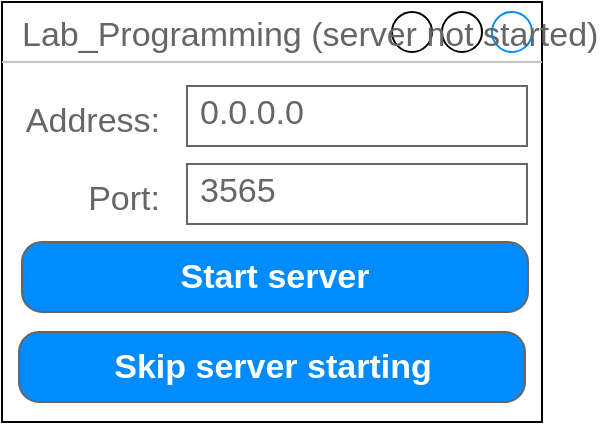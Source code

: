 <mxfile version="10.7.5" type="device"><diagram name="Server start window" id="geZSd0qYUNJTNW0OeODE"><mxGraphModel dx="1050" dy="566" grid="1" gridSize="10" guides="1" tooltips="1" connect="1" arrows="1" fold="1" page="1" pageScale="1" pageWidth="1100" pageHeight="850" background="#ffffff" math="0" shadow="0"><root><mxCell id="vj3-hMJqia204X25EKy_-0"/><mxCell id="vj3-hMJqia204X25EKy_-1" parent="vj3-hMJqia204X25EKy_-0"/><mxCell id="vj3-hMJqia204X25EKy_-2" value="Lab_Programming (server not started)" style="strokeWidth=1;shadow=0;dashed=0;align=center;html=1;shape=mxgraph.mockup.containers.window;align=left;verticalAlign=top;spacingLeft=8;strokeColor2=#008cff;strokeColor3=#c4c4c4;fontColor=#666666;fillColor=#ffffff;mainText=;fontSize=17;labelBackgroundColor=none;" vertex="1" parent="vj3-hMJqia204X25EKy_-1"><mxGeometry x="370" y="340" width="270" height="210" as="geometry"/></mxCell><mxCell id="vj3-hMJqia204X25EKy_-3" value="3565" style="strokeWidth=1;shadow=0;dashed=0;align=center;html=1;shape=mxgraph.mockup.text.textBox;fillColor=#ffffff;fontColor=#666666;align=left;fontSize=17;spacingLeft=4;spacingTop=-3;strokeColor=#666666;mainText=" vertex="1" parent="vj3-hMJqia204X25EKy_-1"><mxGeometry x="462.5" y="421" width="170" height="30" as="geometry"/></mxCell><mxCell id="vj3-hMJqia204X25EKy_-4" value="Start server" style="strokeWidth=1;shadow=0;dashed=0;align=center;html=1;shape=mxgraph.mockup.buttons.button;strokeColor=#666666;fontColor=#ffffff;mainText=;buttonStyle=round;fontSize=17;fontStyle=1;fillColor=#008cff;whiteSpace=wrap;" vertex="1" parent="vj3-hMJqia204X25EKy_-1"><mxGeometry x="380" y="460" width="253" height="35" as="geometry"/></mxCell><mxCell id="vj3-hMJqia204X25EKy_-5" value="0.0.0.0" style="strokeWidth=1;shadow=0;dashed=0;align=center;html=1;shape=mxgraph.mockup.text.textBox;fillColor=#ffffff;fontColor=#666666;align=left;fontSize=17;spacingLeft=4;spacingTop=-3;strokeColor=#666666;mainText=" vertex="1" parent="vj3-hMJqia204X25EKy_-1"><mxGeometry x="462.5" y="382" width="170" height="30" as="geometry"/></mxCell><mxCell id="vj3-hMJqia204X25EKy_-6" value="&lt;div style=&quot;text-align: right&quot;&gt;&lt;span&gt;Address:&lt;/span&gt;&lt;/div&gt;" style="text;html=1;resizable=1;points=[];autosize=0;align=right;verticalAlign=top;spacingTop=-4;fontSize=17;fontColor=#666666;fontFamily=Helvetica;" vertex="1" parent="vj3-hMJqia204X25EKy_-1"><mxGeometry x="380" y="387" width="70" height="20" as="geometry"/></mxCell><mxCell id="vj3-hMJqia204X25EKy_-7" value="&lt;div style=&quot;text-align: right&quot;&gt;&lt;span&gt;Port:&lt;/span&gt;&lt;/div&gt;" style="text;html=1;resizable=1;points=[];autosize=0;align=right;verticalAlign=top;spacingTop=-4;fontSize=17;fontColor=#666666;" vertex="1" parent="vj3-hMJqia204X25EKy_-1"><mxGeometry x="380" y="426" width="70" height="20" as="geometry"/></mxCell><mxCell id="vj3-hMJqia204X25EKy_-8" value="Skip server starting" style="strokeWidth=1;shadow=0;dashed=0;align=center;html=1;shape=mxgraph.mockup.buttons.button;strokeColor=#666666;fontColor=#ffffff;mainText=;buttonStyle=round;fontSize=17;fontStyle=1;fillColor=#008cff;whiteSpace=wrap;" vertex="1" parent="vj3-hMJqia204X25EKy_-1"><mxGeometry x="378.5" y="505" width="253" height="35" as="geometry"/></mxCell></root></mxGraphModel></diagram><diagram name="Connect window" id="2cc2dc42-3aac-f2a9-1cec-7a8b7cbee084"><mxGraphModel dx="840" dy="453" grid="1" gridSize="10" guides="1" tooltips="1" connect="1" arrows="1" fold="1" page="1" pageScale="1" pageWidth="1100" pageHeight="850" background="#ffffff" math="0" shadow="0"><root><mxCell id="0"/><mxCell id="1" parent="0"/><mxCell id="_SI0xYBLDwgT2PBkYXC6-1" value="Lab_Programming (not connected)" style="strokeWidth=1;shadow=0;dashed=0;align=center;html=1;shape=mxgraph.mockup.containers.window;align=left;verticalAlign=top;spacingLeft=8;strokeColor2=#008cff;strokeColor3=#c4c4c4;fontColor=#666666;fillColor=#ffffff;mainText=;fontSize=17;labelBackgroundColor=none;" parent="1" vertex="1"><mxGeometry x="370" y="345" width="270" height="160" as="geometry"/></mxCell><mxCell id="WxHlLkSTPdn9kwQNUk0C-4" value="3565" style="strokeWidth=1;shadow=0;dashed=0;align=center;html=1;shape=mxgraph.mockup.text.textBox;fillColor=#ffffff;fontColor=#666666;align=left;fontSize=17;spacingLeft=4;spacingTop=-3;strokeColor=#666666;mainText=" parent="1" vertex="1"><mxGeometry x="462.5" y="421" width="170" height="30" as="geometry"/></mxCell><mxCell id="WxHlLkSTPdn9kwQNUk0C-6" value="Connect" style="strokeWidth=1;shadow=0;dashed=0;align=center;html=1;shape=mxgraph.mockup.buttons.button;strokeColor=#666666;fontColor=#ffffff;mainText=;buttonStyle=round;fontSize=17;fontStyle=1;fillColor=#008cff;whiteSpace=wrap;" parent="1" vertex="1"><mxGeometry x="380" y="460" width="253" height="35" as="geometry"/></mxCell><mxCell id="WxHlLkSTPdn9kwQNUk0C-3" value="127.0.0.1&lt;br&gt;" style="strokeWidth=1;shadow=0;dashed=0;align=center;html=1;shape=mxgraph.mockup.text.textBox;fillColor=#ffffff;fontColor=#666666;align=left;fontSize=17;spacingLeft=4;spacingTop=-3;strokeColor=#666666;mainText=" parent="1" vertex="1"><mxGeometry x="462.5" y="382" width="170" height="30" as="geometry"/></mxCell><mxCell id="TGN2BetAZygE8xFts-ZJ-2" value="&lt;div style=&quot;text-align: right&quot;&gt;&lt;span&gt;Address:&lt;/span&gt;&lt;/div&gt;" style="text;html=1;resizable=1;points=[];autosize=0;align=right;verticalAlign=top;spacingTop=-4;fontSize=17;fontColor=#666666;" vertex="1" parent="1"><mxGeometry x="380" y="387" width="70" height="20" as="geometry"/></mxCell><mxCell id="TGN2BetAZygE8xFts-ZJ-3" value="&lt;div style=&quot;text-align: right&quot;&gt;&lt;span&gt;Port:&lt;/span&gt;&lt;/div&gt;" style="text;html=1;resizable=1;points=[];autosize=0;align=right;verticalAlign=top;spacingTop=-4;fontSize=17;fontColor=#666666;" vertex="1" parent="1"><mxGeometry x="380" y="426" width="70" height="20" as="geometry"/></mxCell></root></mxGraphModel></diagram><diagram name="Main window (-, Map, not selected)" id="1pri1nLBdrMn8fLoaGBf"><mxGraphModel dx="2400" dy="1294" grid="1" gridSize="10" guides="1" tooltips="1" connect="1" arrows="1" fold="1" page="1" pageScale="1" pageWidth="1100" pageHeight="850" background="#ffffff" math="0" shadow="0"><root><mxCell id="fZoVY0txiPvGzkS2jVmz-0"/><mxCell id="fZoVY0txiPvGzkS2jVmz-1" parent="fZoVY0txiPvGzkS2jVmz-0"/><mxCell id="fZoVY0txiPvGzkS2jVmz-2" value="Lab_Programming" style="strokeWidth=1;shadow=0;dashed=0;align=center;html=1;shape=mxgraph.mockup.containers.window;align=left;verticalAlign=top;spacingLeft=8;strokeColor2=#008cff;strokeColor3=#c4c4c4;fontColor=#666666;fillColor=#ffffff;mainText=;fontSize=17;labelBackgroundColor=none;" parent="fZoVY0txiPvGzkS2jVmz-1" vertex="1"><mxGeometry x="20" y="20" width="1060" height="800" as="geometry"/></mxCell><mxCell id="j1vATc0kbdT9ujCcf26L-0" value="" style="strokeWidth=1;shadow=0;dashed=0;align=center;html=1;shape=mxgraph.mockup.forms.rrect;rSize=0;strokeColor=#999999;fillColor=#ffffff;" parent="fZoVY0txiPvGzkS2jVmz-1" vertex="1"><mxGeometry x="20" y="50" width="1060" height="30" as="geometry"/></mxCell><mxCell id="j1vATc0kbdT9ujCcf26L-1" value="File&lt;br&gt;" style="strokeColor=inherit;fillColor=inherit;gradientColor=inherit;strokeWidth=1;shadow=0;dashed=0;align=center;html=1;shape=mxgraph.mockup.forms.rrect;rSize=0;fontSize=17;fontColor=#666666;" parent="j1vATc0kbdT9ujCcf26L-0" vertex="1"><mxGeometry width="90" height="30" as="geometry"/></mxCell><mxCell id="j1vATc0kbdT9ujCcf26L-2" value="About" style="strokeColor=inherit;fillColor=inherit;gradientColor=inherit;strokeWidth=1;shadow=0;dashed=0;align=center;html=1;shape=mxgraph.mockup.forms.rrect;rSize=0;fontSize=17;fontColor=#666666;" parent="j1vATc0kbdT9ujCcf26L-0" vertex="1"><mxGeometry x="190" width="102" height="30" as="geometry"/></mxCell><mxCell id="jtEp26rXKE-SuzTMybuy-0" value="Language&lt;br&gt;" style="strokeColor=inherit;fillColor=inherit;gradientColor=inherit;strokeWidth=1;shadow=0;dashed=0;align=center;html=1;shape=mxgraph.mockup.forms.rrect;rSize=0;fontSize=17;fontColor=#666666;" vertex="1" parent="j1vATc0kbdT9ujCcf26L-0"><mxGeometry x="90" width="100" height="30" as="geometry"/></mxCell><mxCell id="j1vATc0kbdT9ujCcf26L-10" value="" style="strokeWidth=1;shadow=0;dashed=0;align=center;html=1;shape=mxgraph.mockup.containers.marginRect2;rectMarginTop=32;strokeColor=#666666;fillColor=#ffffff;gradientColor=none;" parent="fZoVY0txiPvGzkS2jVmz-1" vertex="1"><mxGeometry x="30" y="90" width="730" height="720" as="geometry"/></mxCell><mxCell id="j1vATc0kbdT9ujCcf26L-12" value="List&lt;br&gt;" style="strokeWidth=1;shadow=0;dashed=0;align=center;html=1;shape=mxgraph.mockup.containers.rrect;rSize=0;fontSize=17;fontColor=#666666;strokeColor=#666666;fillColor=#FFFFFF;" parent="j1vATc0kbdT9ujCcf26L-10" vertex="1"><mxGeometry width="60" height="25" relative="1" as="geometry"><mxPoint x="75" as="offset"/></mxGeometry></mxCell><mxCell id="j1vATc0kbdT9ujCcf26L-14" value="" style="strokeWidth=1;shadow=0;dashed=0;align=center;html=1;shape=mxgraph.mockup.containers.topButton;rSize=5;strokeColor=#008cff;fillColor=#008cff;gradientColor=none;resizeWidth=1;movable=0;deletable=1;" parent="j1vATc0kbdT9ujCcf26L-10" vertex="1"><mxGeometry width="730" height="7" relative="1" as="geometry"><mxPoint y="25" as="offset"/></mxGeometry></mxCell><mxCell id="j1vATc0kbdT9ujCcf26L-11" value="Map" style="strokeColor=#008CFF;fillColor=#008CFF;gradientColor=inherit;strokeWidth=1;shadow=0;dashed=0;align=center;html=1;shape=mxgraph.mockup.containers.rrect;rSize=0;fontSize=17;fontColor=#FFFFFF;gradientColor=none;" parent="j1vATc0kbdT9ujCcf26L-10" vertex="1"><mxGeometry width="60" height="25" relative="1" as="geometry"><mxPoint x="10" as="offset"/></mxGeometry></mxCell><mxCell id="8aASlIM3Zq9LBH6LRAbH-0" value="" style="verticalLabelPosition=bottom;shadow=0;dashed=0;align=center;html=1;verticalAlign=top;strokeWidth=1;shape=mxgraph.mockup.markup.line;strokeColor=#999999;fillColor=#FFFFFF;fontSize=17;fontColor=#666666;" parent="j1vATc0kbdT9ujCcf26L-10" vertex="1"><mxGeometry y="355" width="730" height="20" as="geometry"/></mxCell><mxCell id="8aASlIM3Zq9LBH6LRAbH-3" value="" style="verticalLabelPosition=bottom;shadow=0;dashed=0;align=center;html=1;verticalAlign=top;strokeWidth=1;shape=mxgraph.mockup.markup.line;strokeColor=#999999;direction=north;fillColor=#FFFFFF;fontSize=17;fontColor=#666666;" parent="j1vATc0kbdT9ujCcf26L-10" vertex="1"><mxGeometry x="355" y="30" width="20" height="690" as="geometry"/></mxCell><mxCell id="8aASlIM3Zq9LBH6LRAbH-4" value="" style="verticalLabelPosition=bottom;shadow=0;dashed=0;align=center;html=1;verticalAlign=top;strokeWidth=1;shape=mxgraph.mockup.graphics.simpleIcon;strokeColor=#999999;fillColor=#ffffff;fontSize=17;fontColor=#666666;" parent="j1vATc0kbdT9ujCcf26L-10" vertex="1"><mxGeometry x="180" y="240" width="50" height="50" as="geometry"/></mxCell><mxCell id="8aASlIM3Zq9LBH6LRAbH-5" value="oaoaoa" style="text;html=1;strokeColor=none;fillColor=none;align=center;verticalAlign=middle;whiteSpace=wrap;rounded=0;fontSize=17;fontColor=#666666;" parent="j1vATc0kbdT9ujCcf26L-10" vertex="1"><mxGeometry x="185" y="290" width="40" height="20" as="geometry"/></mxCell><mxCell id="s3PyNT1RtB8e3w7yZ6so-1" value="Add element" style="strokeWidth=1;shadow=0;dashed=0;align=center;html=1;shape=mxgraph.mockup.buttons.button;strokeColor=#666666;fontColor=#ffffff;mainText=;buttonStyle=round;fontSize=17;fontStyle=1;fillColor=#008cff;whiteSpace=wrap;" parent="fZoVY0txiPvGzkS2jVmz-1" vertex="1"><mxGeometry x="770" y="195" width="300" height="35" as="geometry"/></mxCell><mxCell id="s3PyNT1RtB8e3w7yZ6so-2" value="Remove element" style="strokeWidth=1;shadow=0;dashed=0;align=center;html=1;shape=mxgraph.mockup.buttons.button;strokeColor=#666666;fontColor=#ffffff;mainText=;buttonStyle=round;fontSize=17;fontStyle=1;fillColor=#008cff;whiteSpace=wrap;" parent="fZoVY0txiPvGzkS2jVmz-1" vertex="1"><mxGeometry x="770" y="240" width="300" height="35" as="geometry"/></mxCell><mxCell id="s3PyNT1RtB8e3w7yZ6so-3" value="Remove lower elements" style="strokeWidth=1;shadow=0;dashed=0;align=center;html=1;shape=mxgraph.mockup.buttons.button;strokeColor=#666666;fontColor=#ffffff;mainText=;buttonStyle=round;fontSize=17;fontStyle=1;fillColor=#008cff;whiteSpace=wrap;" parent="fZoVY0txiPvGzkS2jVmz-1" vertex="1"><mxGeometry x="770" y="285" width="300" height="35" as="geometry"/></mxCell><mxCell id="s3PyNT1RtB8e3w7yZ6so-4" value="Remove greater elements" style="strokeWidth=1;shadow=0;dashed=0;align=center;html=1;shape=mxgraph.mockup.buttons.button;strokeColor=#666666;fontColor=#ffffff;mainText=;buttonStyle=round;fontSize=17;fontStyle=1;fillColor=#008cff;whiteSpace=wrap;" parent="fZoVY0txiPvGzkS2jVmz-1" vertex="1"><mxGeometry x="770" y="330" width="300" height="35" as="geometry"/></mxCell><mxCell id="s3PyNT1RtB8e3w7yZ6so-5" value="Collection information" style="strokeWidth=1;shadow=0;dashed=0;align=center;html=1;shape=mxgraph.mockup.buttons.button;strokeColor=#666666;fontColor=#ffffff;mainText=;buttonStyle=round;fontSize=17;fontStyle=1;fillColor=#008cff;whiteSpace=wrap;" parent="fZoVY0txiPvGzkS2jVmz-1" vertex="1"><mxGeometry x="770" y="150" width="300" height="35" as="geometry"/></mxCell><mxCell id="YfdmUX6YuBr82cvhAE1C-0" value="Login" style="strokeWidth=1;shadow=0;dashed=0;align=center;html=1;shape=mxgraph.mockup.buttons.button;strokeColor=#666666;fontColor=#ffffff;mainText=;buttonStyle=round;fontSize=17;fontStyle=1;fillColor=#008cff;whiteSpace=wrap;" vertex="1" parent="fZoVY0txiPvGzkS2jVmz-1"><mxGeometry x="770" y="90" width="300" height="35" as="geometry"/></mxCell><mxCell id="sb3Yow1hgJfvm1lDGUq7-0" value="" style="line;strokeWidth=2;html=1;fontFamily=Helvetica;fontSize=17;fontColor=#666666;align=left;" vertex="1" parent="fZoVY0txiPvGzkS2jVmz-1"><mxGeometry x="770" y="133" width="300" height="10" as="geometry"/></mxCell></root></mxGraphModel></diagram><diagram name="Main window (ProgMiner, List, selected)" id="mJ7F1yQ6FYLH4IkzP14G"><mxGraphModel dx="1050" dy="566" grid="1" gridSize="10" guides="1" tooltips="1" connect="1" arrows="1" fold="1" page="1" pageScale="1" pageWidth="1100" pageHeight="850" background="#ffffff" math="0" shadow="0"><root><mxCell id="d0TpRYed9eCvetHtlOiZ-0"/><mxCell id="d0TpRYed9eCvetHtlOiZ-1" parent="d0TpRYed9eCvetHtlOiZ-0"/><mxCell id="d0TpRYed9eCvetHtlOiZ-2" value="Lab_Programming (ProgMiner)" style="strokeWidth=1;shadow=0;dashed=0;align=center;html=1;shape=mxgraph.mockup.containers.window;align=left;verticalAlign=top;spacingLeft=8;strokeColor2=#008cff;strokeColor3=#c4c4c4;fontColor=#666666;fillColor=#ffffff;mainText=;fontSize=17;labelBackgroundColor=none;" parent="d0TpRYed9eCvetHtlOiZ-1" vertex="1"><mxGeometry x="20" y="20" width="1060" height="800" as="geometry"/></mxCell><mxCell id="d0TpRYed9eCvetHtlOiZ-6" value="" style="strokeWidth=1;shadow=0;dashed=0;align=center;html=1;shape=mxgraph.mockup.containers.marginRect2;rectMarginTop=32;strokeColor=#666666;fillColor=#ffffff;gradientColor=none;" parent="d0TpRYed9eCvetHtlOiZ-1" vertex="1"><mxGeometry x="30" y="90" width="730" height="720" as="geometry"/></mxCell><mxCell id="ANlEH88L2S9Uc6YS_Bjr-5" value="&lt;table border=&quot;1&quot; width=&quot;100%&quot; cellpadding=&quot;4&quot; style=&quot;width: 100% ; height: 100% ; border-collapse: collapse&quot;&gt;&lt;tbody&gt;&lt;tr style=&quot;background-color: #a7c942 ; color: #ffffff ; border: 1px solid #98bf21&quot;&gt;&lt;th align=&quot;left&quot;&gt;Name&lt;/th&gt;&lt;th align=&quot;left&quot;&gt;Volume&lt;/th&gt;&lt;th align=&quot;left&quot;&gt;Creating time&lt;/th&gt;&lt;td&gt;&lt;b&gt;X&lt;/b&gt;&lt;/td&gt;&lt;td&gt;&lt;b&gt;Y&lt;/b&gt;&lt;/td&gt;&lt;td&gt;&lt;b&gt;Z&lt;/b&gt;&lt;/td&gt;&lt;td&gt;&lt;b&gt;Lives&lt;/b&gt;&lt;/td&gt;&lt;td&gt;&lt;b&gt;Items&lt;/b&gt;&lt;/td&gt;&lt;/tr&gt;&lt;tr&gt;&lt;td&gt;oaoaoa&lt;/td&gt;&lt;td&gt;3.22&lt;/td&gt;&lt;td&gt;11 Sep 2001 13:37:43&lt;/td&gt;&lt;td&gt;23&lt;/td&gt;&lt;td&gt;24&lt;/td&gt;&lt;td&gt;53.3&lt;/td&gt;&lt;td style=&quot;text-align: center&quot;&gt;&lt;input type=&quot;checkbox&quot; checked=&quot;&quot;&gt;&lt;/td&gt;&lt;td&gt;&amp;nbsp; &amp;nbsp; &amp;nbsp; &amp;nbsp; &amp;nbsp; &amp;nbsp;&amp;nbsp;&lt;/td&gt;&lt;/tr&gt;&lt;tr&gt;&lt;td&gt;&lt;br&gt;&lt;/td&gt;&lt;td&gt;&lt;br&gt;&lt;/td&gt;&lt;td&gt;&lt;br&gt;&lt;/td&gt;&lt;td&gt;&lt;br&gt;&lt;/td&gt;&lt;td&gt;&lt;br&gt;&lt;/td&gt;&lt;td&gt;&lt;br&gt;&lt;/td&gt;&lt;td&gt;&lt;br&gt;&lt;/td&gt;&lt;td&gt;&lt;br&gt;&lt;/td&gt;&lt;/tr&gt;&lt;tr&gt;&lt;td&gt;&lt;br&gt;&lt;/td&gt;&lt;td&gt;&lt;br&gt;&lt;/td&gt;&lt;td&gt;&lt;br&gt;&lt;/td&gt;&lt;td&gt;&lt;br&gt;&lt;/td&gt;&lt;td&gt;&lt;br&gt;&lt;/td&gt;&lt;td&gt;&lt;br&gt;&lt;/td&gt;&lt;td&gt;&lt;br&gt;&lt;/td&gt;&lt;td&gt;&lt;br&gt;&lt;/td&gt;&lt;/tr&gt;&lt;tr&gt;&lt;td&gt;&lt;br&gt;&lt;/td&gt;&lt;td&gt;&lt;br&gt;&lt;/td&gt;&lt;td&gt;&lt;br&gt;&lt;/td&gt;&lt;td&gt;&lt;br&gt;&lt;/td&gt;&lt;td&gt;&lt;br&gt;&lt;/td&gt;&lt;td&gt;&lt;br&gt;&lt;/td&gt;&lt;td&gt;&lt;br&gt;&lt;/td&gt;&lt;td&gt;&lt;br&gt;&lt;/td&gt;&lt;/tr&gt;&lt;tr&gt;&lt;td&gt;&lt;br&gt;&lt;/td&gt;&lt;td&gt;&lt;br&gt;&lt;/td&gt;&lt;td&gt;&lt;br&gt;&lt;/td&gt;&lt;td&gt;&lt;br&gt;&lt;/td&gt;&lt;td&gt;&lt;br&gt;&lt;/td&gt;&lt;td&gt;&lt;br&gt;&lt;/td&gt;&lt;td&gt;&lt;br&gt;&lt;/td&gt;&lt;td&gt;&lt;br&gt;&lt;/td&gt;&lt;/tr&gt;&lt;tr&gt;&lt;td&gt;&lt;br&gt;&lt;/td&gt;&lt;td&gt;&lt;br&gt;&lt;/td&gt;&lt;td&gt;&lt;br&gt;&lt;/td&gt;&lt;td&gt;&lt;br&gt;&lt;/td&gt;&lt;td&gt;&lt;br&gt;&lt;/td&gt;&lt;td&gt;&lt;br&gt;&lt;/td&gt;&lt;td&gt;&lt;br&gt;&lt;/td&gt;&lt;td&gt;&lt;br&gt;&lt;/td&gt;&lt;/tr&gt;&lt;tr&gt;&lt;td&gt;&lt;br&gt;&lt;/td&gt;&lt;td&gt;&lt;br&gt;&lt;/td&gt;&lt;td&gt;&lt;br&gt;&lt;/td&gt;&lt;td&gt;&lt;br&gt;&lt;/td&gt;&lt;td&gt;&lt;br&gt;&lt;/td&gt;&lt;td&gt;&lt;br&gt;&lt;/td&gt;&lt;td&gt;&lt;br&gt;&lt;/td&gt;&lt;td&gt;&lt;br&gt;&lt;/td&gt;&lt;/tr&gt;&lt;tr&gt;&lt;td&gt;&lt;br&gt;&lt;/td&gt;&lt;td&gt;&lt;br&gt;&lt;/td&gt;&lt;td&gt;&lt;br&gt;&lt;/td&gt;&lt;td&gt;&lt;br&gt;&lt;/td&gt;&lt;td&gt;&lt;br&gt;&lt;/td&gt;&lt;td&gt;&lt;br&gt;&lt;/td&gt;&lt;td&gt;&lt;br&gt;&lt;/td&gt;&lt;td&gt;&lt;br&gt;&lt;/td&gt;&lt;/tr&gt;&lt;tr&gt;&lt;td&gt;&lt;br&gt;&lt;/td&gt;&lt;td&gt;&lt;br&gt;&lt;/td&gt;&lt;td&gt;&lt;br&gt;&lt;/td&gt;&lt;td&gt;&lt;br&gt;&lt;/td&gt;&lt;td&gt;&lt;br&gt;&lt;/td&gt;&lt;td&gt;&lt;br&gt;&lt;/td&gt;&lt;td&gt;&lt;br&gt;&lt;/td&gt;&lt;td&gt;&lt;br&gt;&lt;/td&gt;&lt;/tr&gt;&lt;tr&gt;&lt;td&gt;&lt;br&gt;&lt;/td&gt;&lt;td&gt;&lt;br&gt;&lt;/td&gt;&lt;td&gt;&lt;br&gt;&lt;/td&gt;&lt;td&gt;&lt;br&gt;&lt;/td&gt;&lt;td&gt;&lt;br&gt;&lt;/td&gt;&lt;td&gt;&lt;br&gt;&lt;/td&gt;&lt;td&gt;&lt;br&gt;&lt;/td&gt;&lt;td&gt;&lt;br&gt;&lt;/td&gt;&lt;/tr&gt;&lt;tr&gt;&lt;td&gt;&lt;br&gt;&lt;/td&gt;&lt;td&gt;&lt;br&gt;&lt;/td&gt;&lt;td&gt;&lt;br&gt;&lt;/td&gt;&lt;td&gt;&lt;br&gt;&lt;/td&gt;&lt;td&gt;&lt;br&gt;&lt;/td&gt;&lt;td&gt;&lt;br&gt;&lt;/td&gt;&lt;td&gt;&lt;br&gt;&lt;/td&gt;&lt;td&gt;&lt;br&gt;&lt;/td&gt;&lt;/tr&gt;&lt;tr&gt;&lt;td&gt;&lt;br&gt;&lt;/td&gt;&lt;td&gt;&lt;br&gt;&lt;/td&gt;&lt;td&gt;&lt;br&gt;&lt;/td&gt;&lt;td&gt;&lt;br&gt;&lt;/td&gt;&lt;td&gt;&lt;br&gt;&lt;/td&gt;&lt;td&gt;&lt;br&gt;&lt;/td&gt;&lt;td&gt;&lt;br&gt;&lt;/td&gt;&lt;td&gt;&lt;br&gt;&lt;/td&gt;&lt;/tr&gt;&lt;/tbody&gt;&lt;/table&gt;" style="text;html=1;strokeColor=#c0c0c0;fillColor=#ffffff;overflow=fill;rounded=0;fontSize=17;fontColor=#666666;align=left;" parent="d0TpRYed9eCvetHtlOiZ-6" vertex="1"><mxGeometry x="10" y="40" width="710" height="670" as="geometry"/></mxCell><mxCell id="d0TpRYed9eCvetHtlOiZ-7" value="List&lt;br&gt;" style="strokeWidth=1;shadow=0;dashed=0;align=center;html=1;shape=mxgraph.mockup.containers.rrect;rSize=0;fontSize=17;fontColor=#FFFFFF;strokeColor=#008CFF;fillColor=#008CFF;" parent="d0TpRYed9eCvetHtlOiZ-6" vertex="1"><mxGeometry width="60" height="25" relative="1" as="geometry"><mxPoint x="75" as="offset"/></mxGeometry></mxCell><mxCell id="d0TpRYed9eCvetHtlOiZ-8" value="" style="strokeWidth=1;shadow=0;dashed=0;align=center;html=1;shape=mxgraph.mockup.containers.topButton;rSize=5;strokeColor=#008cff;fillColor=#008cff;gradientColor=none;resizeWidth=1;movable=0;deletable=1;" parent="d0TpRYed9eCvetHtlOiZ-6" vertex="1"><mxGeometry width="730" height="7" relative="1" as="geometry"><mxPoint y="25" as="offset"/></mxGeometry></mxCell><mxCell id="d0TpRYed9eCvetHtlOiZ-9" value="Map" style="strokeColor=#666666;fillColor=#FFFFFF;gradientColor=inherit;strokeWidth=1;shadow=0;dashed=0;align=center;html=1;shape=mxgraph.mockup.containers.rrect;rSize=0;fontSize=17;fontColor=#666666;gradientColor=none;" parent="d0TpRYed9eCvetHtlOiZ-6" vertex="1"><mxGeometry width="60" height="25" relative="1" as="geometry"><mxPoint x="10" as="offset"/></mxGeometry></mxCell><mxCell id="2hhysi-gXitu3SIY7lwI-5" value="Items" style="strokeWidth=1;shadow=0;dashed=0;align=center;html=1;shape=mxgraph.mockup.buttons.button;strokeColor=#666666;fontColor=#ffffff;mainText=;buttonStyle=round;fontSize=17;fontStyle=1;fillColor=#008cff;whiteSpace=wrap;" parent="d0TpRYed9eCvetHtlOiZ-6" vertex="1"><mxGeometry x="640" y="100" width="70" height="35" as="geometry"/></mxCell><mxCell id="d0TpRYed9eCvetHtlOiZ-10" value="" style="shape=mxgraph.mockup.containers.marginRect;rectMarginTop=10;strokeColor=#666666;fillColor=#ffffff;strokeWidth=1;dashed=0;rounded=1;arcSize=5;recursiveResize=0;fontColor=#666666;" parent="d0TpRYed9eCvetHtlOiZ-1" vertex="1"><mxGeometry x="770" y="90" width="300" height="90" as="geometry"/></mxCell><mxCell id="d0TpRYed9eCvetHtlOiZ-11" value="Current user: ProgMiner" style="text;html=1;strokeColor=none;fillColor=none;align=left;verticalAlign=middle;whiteSpace=wrap;rounded=0;fontColor=#666666;fontSize=17;" parent="d0TpRYed9eCvetHtlOiZ-1" vertex="1"><mxGeometry x="780" y="110" width="280" height="20" as="geometry"/></mxCell><mxCell id="d0TpRYed9eCvetHtlOiZ-12" value="Logout" style="strokeWidth=1;shadow=0;dashed=0;align=center;html=1;shape=mxgraph.mockup.buttons.button;strokeColor=#666666;fontColor=#ffffff;mainText=;buttonStyle=round;fontSize=17;fontStyle=1;fillColor=#008cff;whiteSpace=wrap;" parent="d0TpRYed9eCvetHtlOiZ-1" vertex="1"><mxGeometry x="780" y="135" width="280" height="35" as="geometry"/></mxCell><mxCell id="GWjvMp8NR0ymOFC93jxY-0" value="Add element" style="strokeWidth=1;shadow=0;dashed=0;align=center;html=1;shape=mxgraph.mockup.buttons.button;strokeColor=#666666;fontColor=#ffffff;mainText=;buttonStyle=round;fontSize=17;fontStyle=1;fillColor=#008cff;whiteSpace=wrap;" vertex="1" parent="d0TpRYed9eCvetHtlOiZ-1"><mxGeometry x="770" y="235" width="300" height="35" as="geometry"/></mxCell><mxCell id="GWjvMp8NR0ymOFC93jxY-1" value="Remove element" style="strokeWidth=1;shadow=0;dashed=0;align=center;html=1;shape=mxgraph.mockup.buttons.button;strokeColor=#666666;fontColor=#ffffff;mainText=;buttonStyle=round;fontSize=17;fontStyle=1;fillColor=#008cff;whiteSpace=wrap;" vertex="1" parent="d0TpRYed9eCvetHtlOiZ-1"><mxGeometry x="770" y="280" width="300" height="35" as="geometry"/></mxCell><mxCell id="GWjvMp8NR0ymOFC93jxY-2" value="Remove lower elements" style="strokeWidth=1;shadow=0;dashed=0;align=center;html=1;shape=mxgraph.mockup.buttons.button;strokeColor=#666666;fontColor=#ffffff;mainText=;buttonStyle=round;fontSize=17;fontStyle=1;fillColor=#008cff;whiteSpace=wrap;" vertex="1" parent="d0TpRYed9eCvetHtlOiZ-1"><mxGeometry x="770" y="325" width="300" height="35" as="geometry"/></mxCell><mxCell id="GWjvMp8NR0ymOFC93jxY-3" value="Remove greater elements" style="strokeWidth=1;shadow=0;dashed=0;align=center;html=1;shape=mxgraph.mockup.buttons.button;strokeColor=#666666;fontColor=#ffffff;mainText=;buttonStyle=round;fontSize=17;fontStyle=1;fillColor=#008cff;whiteSpace=wrap;" vertex="1" parent="d0TpRYed9eCvetHtlOiZ-1"><mxGeometry x="770" y="370" width="300" height="35" as="geometry"/></mxCell><mxCell id="GWjvMp8NR0ymOFC93jxY-4" value="Collection information" style="strokeWidth=1;shadow=0;dashed=0;align=center;html=1;shape=mxgraph.mockup.buttons.button;strokeColor=#666666;fontColor=#ffffff;mainText=;buttonStyle=round;fontSize=17;fontStyle=1;fillColor=#008cff;whiteSpace=wrap;" vertex="1" parent="d0TpRYed9eCvetHtlOiZ-1"><mxGeometry x="770" y="190" width="300" height="35" as="geometry"/></mxCell><mxCell id="9f77l8lMJh045kT2a8kJ-0" value="" style="strokeWidth=1;shadow=0;dashed=0;align=center;html=1;shape=mxgraph.mockup.forms.rrect;rSize=0;strokeColor=#999999;fillColor=#ffffff;" vertex="1" parent="d0TpRYed9eCvetHtlOiZ-1"><mxGeometry x="20" y="50" width="1060" height="30" as="geometry"/></mxCell><mxCell id="9f77l8lMJh045kT2a8kJ-1" value="File&lt;br&gt;" style="strokeColor=inherit;fillColor=inherit;gradientColor=inherit;strokeWidth=1;shadow=0;dashed=0;align=center;html=1;shape=mxgraph.mockup.forms.rrect;rSize=0;fontSize=17;fontColor=#666666;" vertex="1" parent="9f77l8lMJh045kT2a8kJ-0"><mxGeometry width="90" height="30" as="geometry"/></mxCell><mxCell id="9f77l8lMJh045kT2a8kJ-2" value="About" style="strokeColor=inherit;fillColor=inherit;gradientColor=inherit;strokeWidth=1;shadow=0;dashed=0;align=center;html=1;shape=mxgraph.mockup.forms.rrect;rSize=0;fontSize=17;fontColor=#666666;" vertex="1" parent="9f77l8lMJh045kT2a8kJ-0"><mxGeometry x="190" width="102" height="30" as="geometry"/></mxCell><mxCell id="9f77l8lMJh045kT2a8kJ-3" value="Language&lt;br&gt;" style="strokeColor=inherit;fillColor=inherit;gradientColor=inherit;strokeWidth=1;shadow=0;dashed=0;align=center;html=1;shape=mxgraph.mockup.forms.rrect;rSize=0;fontSize=17;fontColor=#666666;" vertex="1" parent="9f77l8lMJh045kT2a8kJ-0"><mxGeometry x="90" width="100" height="30" as="geometry"/></mxCell></root></mxGraphModel></diagram><diagram id="utkslGSL44mEt093dENC" name="File menu"><mxGraphModel dx="579" dy="312" grid="1" gridSize="10" guides="1" tooltips="1" connect="1" arrows="1" fold="1" page="1" pageScale="1" pageWidth="1169" pageHeight="827" math="0" shadow="0"><root><mxCell id="aPd_2LJyzKVMzVHwz1oa-0"/><mxCell id="aPd_2LJyzKVMzVHwz1oa-1" parent="aPd_2LJyzKVMzVHwz1oa-0"/><mxCell id="aPd_2LJyzKVMzVHwz1oa-2" value="&lt;table border=&quot;1&quot; width=&quot;100%&quot; cellpadding=&quot;4&quot; style=&quot;width: 100%; height: 100%; border-collapse: collapse; font-size: 12px;&quot;&gt;&lt;tbody style=&quot;font-size: 12px;&quot;&gt;&lt;tr style=&quot;font-size: 12px;&quot;&gt;&lt;td style=&quot;text-align: center; font-size: 12px;&quot;&gt;Load&lt;/td&gt;&lt;/tr&gt;&lt;tr style=&quot;font-size: 12px;&quot;&gt;&lt;td style=&quot;text-align: center; font-size: 12px;&quot;&gt;Save&lt;/td&gt;&lt;/tr&gt;&lt;tr style=&quot;font-size: 12px;&quot;&gt;&lt;td style=&quot;text-align: center; font-size: 12px;&quot;&gt;Import&lt;/td&gt;&lt;/tr&gt;&lt;tr style=&quot;font-size: 12px;&quot;&gt;&lt;td style=&quot;text-align: center; font-size: 12px;&quot;&gt;Users&lt;/td&gt;&lt;/tr&gt;&lt;tr style=&quot;font-size: 12px;&quot;&gt;&lt;td style=&quot;text-align: center; font-size: 12px;&quot;&gt;Exit&lt;/td&gt;&lt;/tr&gt;&lt;/tbody&gt;&lt;/table&gt;" style="text;html=1;strokeColor=#c0c0c0;fillColor=#ffffff;overflow=fill;rounded=0;fontSize=12;fontColor=#666666;align=right;" vertex="1" parent="aPd_2LJyzKVMzVHwz1oa-1"><mxGeometry x="320" y="180" width="70" height="120" as="geometry"/></mxCell></root></mxGraphModel></diagram><diagram id="LVFt1dSNkinfiUYYDjnT" name="Login window"><mxGraphModel dx="1667" dy="453" grid="1" gridSize="10" guides="1" tooltips="1" connect="1" arrows="1" fold="1" page="1" pageScale="1" pageWidth="827" pageHeight="1169" math="0" shadow="0"><root><mxCell id="egUOuxg9dlOz4zjiAWiC-0"/><mxCell id="egUOuxg9dlOz4zjiAWiC-1" parent="egUOuxg9dlOz4zjiAWiC-0"/><mxCell id="vbhW9NRNF00iUMNGKMFM-1" value="Login" style="strokeWidth=1;shadow=0;dashed=0;align=center;html=1;shape=mxgraph.mockup.containers.window;align=left;verticalAlign=top;spacingLeft=8;strokeColor2=#008cff;strokeColor3=#c4c4c4;fontColor=#666666;fillColor=#ffffff;mainText=;fontSize=17;labelBackgroundColor=none;" vertex="1" parent="egUOuxg9dlOz4zjiAWiC-1"><mxGeometry x="-102" y="510" width="200" height="160" as="geometry"/></mxCell><mxCell id="vbhW9NRNF00iUMNGKMFM-0" value="Username" style="strokeWidth=1;shadow=0;dashed=0;align=center;html=1;shape=mxgraph.mockup.text.textBox;fillColor=#ffffff;fontColor=#999999;align=left;fontSize=17;spacingLeft=4;spacingTop=-3;strokeColor=#666666;mainText=" vertex="1" parent="egUOuxg9dlOz4zjiAWiC-1"><mxGeometry x="-92" y="550" width="181" height="30" as="geometry"/></mxCell><mxCell id="vbhW9NRNF00iUMNGKMFM-2" value="Password" style="strokeWidth=1;shadow=0;dashed=0;align=center;html=1;shape=mxgraph.mockup.forms.pwField;strokeColor=#999999;mainText=;align=left;fillColor=#ffffff;fontColor=#999999;fontSize=17;spacingLeft=3;" vertex="1" parent="egUOuxg9dlOz4zjiAWiC-1"><mxGeometry x="-92" y="590" width="180" height="30" as="geometry"/></mxCell><mxCell id="vbhW9NRNF00iUMNGKMFM-3" value="Login&lt;br&gt;" style="strokeWidth=1;shadow=0;dashed=0;align=center;html=1;shape=mxgraph.mockup.buttons.button;strokeColor=#666666;fontColor=#ffffff;mainText=;buttonStyle=round;fontSize=17;fontStyle=1;fillColor=#008cff;whiteSpace=wrap;" vertex="1" parent="egUOuxg9dlOz4zjiAWiC-1"><mxGeometry x="-92" y="630" width="180" height="30" as="geometry"/></mxCell></root></mxGraphModel></diagram><diagram id="RwIqVj59z5uQ5mwLjtXC" name="Collection information window"><mxGraphModel dx="700" dy="378" grid="1" gridSize="10" guides="1" tooltips="1" connect="1" arrows="1" fold="1" page="1" pageScale="1" pageWidth="1169" pageHeight="827" math="0" shadow="0"><root><mxCell id="_Vzau1njuItK2lDpha28-0"/><mxCell id="_Vzau1njuItK2lDpha28-1" parent="_Vzau1njuItK2lDpha28-0"/><mxCell id="_Vzau1njuItK2lDpha28-2" value="Collection information&lt;br&gt;" style="strokeWidth=1;shadow=0;dashed=0;align=center;html=1;shape=mxgraph.mockup.containers.window;align=left;verticalAlign=top;spacingLeft=8;strokeColor2=#008cff;strokeColor3=#c4c4c4;fontColor=#666666;fillColor=#ffffff;mainText=;fontSize=17;labelBackgroundColor=none;" vertex="1" parent="_Vzau1njuItK2lDpha28-1"><mxGeometry x="448" y="288" width="272" height="253" as="geometry"/></mxCell><mxCell id="_Vzau1njuItK2lDpha28-3" value="&lt;table border=&quot;1&quot; width=&quot;100%&quot; cellpadding=&quot;4&quot; style=&quot;width: 100% ; height: 100% ; border-collapse: collapse&quot;&gt;&lt;tbody&gt;&lt;tr style=&quot;background-color: #a7c942 ; color: #ffffff ; border: 1px solid #98bf21&quot;&gt;&lt;th align=&quot;left&quot;&gt;Key&lt;/th&gt;&lt;th align=&quot;left&quot;&gt;Value&lt;/th&gt;&lt;/tr&gt;&lt;tr&gt;&lt;td&gt;&lt;table&gt;&lt;tbody&gt;&lt;tr&gt;&lt;td&gt;Creating time&lt;br&gt;&lt;/td&gt;&lt;/tr&gt;&lt;/tbody&gt;&lt;/table&gt;&lt;/td&gt;&lt;td&gt;&lt;table&gt;&lt;tbody&gt;&lt;tr&gt;&lt;td&gt;12 Sep 2013 23:22:11&lt;/td&gt;&lt;/tr&gt;&lt;/tbody&gt;&lt;/table&gt;&lt;/td&gt;&lt;/tr&gt;&lt;tr&gt;&lt;td&gt;&lt;br&gt;&lt;/td&gt;&lt;td&gt;&lt;br&gt;&lt;/td&gt;&lt;/tr&gt;&lt;tr&gt;&lt;td&gt;&lt;br&gt;&lt;/td&gt;&lt;td&gt;&lt;br&gt;&lt;/td&gt;&lt;/tr&gt;&lt;tr&gt;&lt;td&gt;&lt;br&gt;&lt;/td&gt;&lt;td&gt;&lt;br&gt;&lt;/td&gt;&lt;/tr&gt;&lt;tr&gt;&lt;td&gt;&lt;br&gt;&lt;/td&gt;&lt;td&gt;&lt;br&gt;&lt;/td&gt;&lt;/tr&gt;&lt;/tbody&gt;&lt;/table&gt;" style="text;html=1;strokeColor=#c0c0c0;fillColor=#ffffff;overflow=fill;rounded=0;fontColor=#999999;" vertex="1" parent="_Vzau1njuItK2lDpha28-1"><mxGeometry x="460" y="330" width="250" height="201" as="geometry"/></mxCell></root></mxGraphModel></diagram><diagram id="8WRuOHG9fvg1TnMM4A09" name="Element window"><mxGraphModel dx="840" dy="453" grid="1" gridSize="10" guides="1" tooltips="1" connect="1" arrows="1" fold="1" page="1" pageScale="1" pageWidth="1169" pageHeight="827" math="0" shadow="0"><root><mxCell id="AaQas3w_E0DwUTGzdIk--0"/><mxCell id="AaQas3w_E0DwUTGzdIk--1" parent="AaQas3w_E0DwUTGzdIk--0"/><mxCell id="AaQas3w_E0DwUTGzdIk--2" value="Specify element" style="strokeWidth=1;shadow=0;dashed=0;align=center;html=1;shape=mxgraph.mockup.containers.window;align=left;verticalAlign=top;spacingLeft=8;strokeColor2=#008cff;strokeColor3=#c4c4c4;fontColor=#666666;fillColor=#ffffff;mainText=;fontSize=17;labelBackgroundColor=none;" vertex="1" parent="AaQas3w_E0DwUTGzdIk--1"><mxGeometry x="409" y="208" width="350" height="382" as="geometry"/></mxCell><mxCell id="uzE-cUHYG6yeqvy_QOry-3" value="Select file..." style="strokeWidth=1;shadow=0;dashed=0;align=center;html=1;shape=mxgraph.mockup.buttons.button;strokeColor=#666666;fontColor=#ffffff;mainText=;buttonStyle=round;fontSize=17;fontStyle=1;fillColor=#008cff;whiteSpace=wrap;" vertex="1" parent="AaQas3w_E0DwUTGzdIk--1"><mxGeometry x="540" y="451" width="209" height="35" as="geometry"/></mxCell><mxCell id="AaQas3w_E0DwUTGzdIk--59" value="" style="strokeWidth=1;shadow=0;dashed=0;align=center;html=1;shape=mxgraph.mockup.text.textBox;fillColor=#ffffff;fontColor=#666666;align=left;fontSize=17;spacingLeft=4;spacingTop=-3;strokeColor=#666666;mainText=" vertex="1" parent="AaQas3w_E0DwUTGzdIk--1"><mxGeometry x="539" y="248" width="210" height="30" as="geometry"/></mxCell><mxCell id="AaQas3w_E0DwUTGzdIk--60" value="&lt;table cellpadding=&quot;0&quot; cellspacing=&quot;0&quot; style=&quot;width: 100% ; height: 100%&quot;&gt;&lt;tbody&gt;&lt;tr&gt;&lt;td style=&quot;width: 85%&quot;&gt;0&lt;/td&gt;&lt;td style=&quot;width: 15%&quot;&gt;&lt;/td&gt;&lt;/tr&gt;&lt;/tbody&gt;&lt;/table&gt;" style="strokeWidth=1;shadow=0;dashed=0;align=center;html=1;shape=mxgraph.mockup.forms.spinner;strokeColor=#999999;spinLayout=right;spinStyle=normal;adjStyle=triangle;fillColor=#aaddff;fontSize=17;fontColor=#666666;mainText=;html=1;overflow=fill;" vertex="1" parent="AaQas3w_E0DwUTGzdIk--1"><mxGeometry x="539" y="288" width="210" height="30" as="geometry"/></mxCell><mxCell id="AaQas3w_E0DwUTGzdIk--115" value="" style="strokeWidth=1;shadow=0;dashed=0;align=center;html=1;shape=mxgraph.mockup.text.textBox;fillColor=#ffffff;fontColor=#666666;align=left;fontSize=17;spacingLeft=4;spacingTop=-3;strokeColor=#666666;mainText=" vertex="1" parent="AaQas3w_E0DwUTGzdIk--1"><mxGeometry x="539" y="328" width="210" height="30" as="geometry"/></mxCell><mxCell id="AaQas3w_E0DwUTGzdIk--120" value="&lt;table cellpadding=&quot;0&quot; cellspacing=&quot;0&quot; style=&quot;width: 100% ; height: 100%&quot;&gt;&lt;tbody&gt;&lt;tr&gt;&lt;td style=&quot;width: 85%&quot;&gt;0&lt;/td&gt;&lt;td style=&quot;width: 15%&quot;&gt;&lt;/td&gt;&lt;/tr&gt;&lt;/tbody&gt;&lt;/table&gt;" style="strokeWidth=1;shadow=0;dashed=0;align=center;html=1;shape=mxgraph.mockup.forms.spinner;strokeColor=#999999;spinLayout=right;spinStyle=normal;adjStyle=triangle;fillColor=#aaddff;fontSize=17;fontColor=#666666;mainText=;html=1;overflow=fill;" vertex="1" parent="AaQas3w_E0DwUTGzdIk--1"><mxGeometry x="539" y="368" width="60" height="30" as="geometry"/></mxCell><mxCell id="AaQas3w_E0DwUTGzdIk--121" value="&lt;table cellpadding=&quot;0&quot; cellspacing=&quot;0&quot; style=&quot;width: 100% ; height: 100%&quot;&gt;&lt;tbody&gt;&lt;tr&gt;&lt;td style=&quot;width: 85%&quot;&gt;0&lt;/td&gt;&lt;td style=&quot;width: 15%&quot;&gt;&lt;/td&gt;&lt;/tr&gt;&lt;/tbody&gt;&lt;/table&gt;" style="strokeWidth=1;shadow=0;dashed=0;align=center;html=1;shape=mxgraph.mockup.forms.spinner;strokeColor=#999999;spinLayout=right;spinStyle=normal;adjStyle=triangle;fillColor=#aaddff;fontSize=17;fontColor=#666666;mainText=;html=1;overflow=fill;" vertex="1" parent="AaQas3w_E0DwUTGzdIk--1"><mxGeometry x="689" y="368" width="60" height="30" as="geometry"/></mxCell><mxCell id="AaQas3w_E0DwUTGzdIk--122" value="&lt;table cellpadding=&quot;0&quot; cellspacing=&quot;0&quot; style=&quot;width: 100% ; height: 100%&quot;&gt;&lt;tbody&gt;&lt;tr&gt;&lt;td style=&quot;width: 85%&quot;&gt;0&lt;/td&gt;&lt;td style=&quot;width: 15%&quot;&gt;&lt;/td&gt;&lt;/tr&gt;&lt;/tbody&gt;&lt;/table&gt;" style="strokeWidth=1;shadow=0;dashed=0;align=center;html=1;shape=mxgraph.mockup.forms.spinner;strokeColor=#999999;spinLayout=right;spinStyle=normal;adjStyle=triangle;fillColor=#aaddff;fontSize=17;fontColor=#666666;mainText=;html=1;overflow=fill;" vertex="1" parent="AaQas3w_E0DwUTGzdIk--1"><mxGeometry x="609" y="368" width="70" height="30" as="geometry"/></mxCell><mxCell id="AaQas3w_E0DwUTGzdIk--124" value="" style="strokeWidth=1;shadow=0;dashed=0;align=right;html=1;shape=mxgraph.mockup.forms.rrect;rSize=0;fillColor=#eeeeee;strokeColor=#999999;gradientColor=#cccccc;align=left;spacingLeft=4;fontSize=17;fontColor=#666666;labelPosition=left;verticalLabelPosition=middle;verticalAlign=middle;textDirection=ltr;" vertex="1" parent="AaQas3w_E0DwUTGzdIk--1"><mxGeometry x="540" y="414.5" width="19" height="20" as="geometry"/></mxCell><mxCell id="AaQas3w_E0DwUTGzdIk--131" value="Name:" style="text;html=1;strokeColor=none;fillColor=none;align=right;verticalAlign=middle;whiteSpace=wrap;rounded=0;fontColor=#666666;fontSize=17;" vertex="1" parent="AaQas3w_E0DwUTGzdIk--1"><mxGeometry x="429" y="253" width="100" height="20" as="geometry"/></mxCell><mxCell id="AaQas3w_E0DwUTGzdIk--132" value="Volume:" style="text;html=1;strokeColor=none;fillColor=none;align=right;verticalAlign=middle;whiteSpace=wrap;rounded=0;fontColor=#666666;fontSize=17;" vertex="1" parent="AaQas3w_E0DwUTGzdIk--1"><mxGeometry x="429" y="293" width="100" height="20" as="geometry"/></mxCell><mxCell id="AaQas3w_E0DwUTGzdIk--133" value="Creating time:" style="text;html=1;strokeColor=none;fillColor=none;align=right;verticalAlign=middle;whiteSpace=wrap;rounded=0;fontColor=#666666;fontSize=17;" vertex="1" parent="AaQas3w_E0DwUTGzdIk--1"><mxGeometry x="419" y="333" width="110" height="20" as="geometry"/></mxCell><mxCell id="AaQas3w_E0DwUTGzdIk--134" value="Position:" style="text;html=1;strokeColor=none;fillColor=none;align=right;verticalAlign=middle;whiteSpace=wrap;rounded=0;fontColor=#666666;fontSize=17;" vertex="1" parent="AaQas3w_E0DwUTGzdIk--1"><mxGeometry x="419" y="373" width="110" height="20" as="geometry"/></mxCell><mxCell id="uzE-cUHYG6yeqvy_QOry-1" value="Lives:" style="text;html=1;strokeColor=none;fillColor=none;align=right;verticalAlign=middle;whiteSpace=wrap;rounded=0;fontColor=#666666;fontSize=17;" vertex="1" parent="AaQas3w_E0DwUTGzdIk--1"><mxGeometry x="419" y="414.5" width="110" height="20" as="geometry"/></mxCell><mxCell id="Oxz59EgAYDn9RL6vsS2V-0" value="Continue" style="strokeWidth=1;shadow=0;dashed=0;align=center;html=1;shape=mxgraph.mockup.buttons.button;strokeColor=#666666;fontColor=#ffffff;mainText=;buttonStyle=round;fontSize=17;fontStyle=1;fillColor=#008cff;whiteSpace=wrap;" vertex="1" parent="AaQas3w_E0DwUTGzdIk--1"><mxGeometry x="420" y="541" width="330" height="35" as="geometry"/></mxCell><mxCell id="eHJ2g5tEUDhWqpHldoMq-0" value="Items..." style="strokeWidth=1;shadow=0;dashed=0;align=center;html=1;shape=mxgraph.mockup.buttons.button;strokeColor=#666666;fontColor=#ffffff;mainText=;buttonStyle=round;fontSize=17;fontStyle=1;fillColor=#008cff;whiteSpace=wrap;" vertex="1" parent="AaQas3w_E0DwUTGzdIk--1"><mxGeometry x="540" y="496" width="209" height="35" as="geometry"/></mxCell><mxCell id="eHJ2g5tEUDhWqpHldoMq-1" value="Image:" style="text;html=1;strokeColor=none;fillColor=none;align=right;verticalAlign=middle;whiteSpace=wrap;rounded=0;fontColor=#666666;fontSize=17;" vertex="1" parent="AaQas3w_E0DwUTGzdIk--1"><mxGeometry x="419" y="458.5" width="110" height="20" as="geometry"/></mxCell></root></mxGraphModel></diagram><diagram id="FCL8dYwMzfA_epe4B34g" name="Items window"><mxGraphModel dx="840" dy="453" grid="1" gridSize="10" guides="1" tooltips="1" connect="1" arrows="1" fold="1" page="1" pageScale="1" pageWidth="1169" pageHeight="827" math="0" shadow="0"><root><mxCell id="hPHbQ9uWaDCwN4ch2C0D-0"/><mxCell id="hPHbQ9uWaDCwN4ch2C0D-1" parent="hPHbQ9uWaDCwN4ch2C0D-0"/><mxCell id="hPHbQ9uWaDCwN4ch2C0D-2" value="Items" style="strokeWidth=1;shadow=0;dashed=0;align=center;html=1;shape=mxgraph.mockup.containers.window;align=left;verticalAlign=top;spacingLeft=8;strokeColor2=#008cff;strokeColor3=#c4c4c4;fontColor=#666666;fillColor=#ffffff;mainText=;fontSize=17;labelBackgroundColor=none;" vertex="1" parent="hPHbQ9uWaDCwN4ch2C0D-1"><mxGeometry x="270" y="140" width="550" height="330" as="geometry"/></mxCell><mxCell id="hPHbQ9uWaDCwN4ch2C0D-3" value="&lt;table border=&quot;1&quot; width=&quot;100%&quot; cellpadding=&quot;4&quot; style=&quot;width: 100% ; height: 100% ; border-collapse: collapse&quot;&gt;&lt;tbody&gt;&lt;tr style=&quot;background-color: #a7c942 ; color: #ffffff ; border: 1px solid #98bf21&quot;&gt;&lt;th align=&quot;left&quot;&gt;Name&lt;/th&gt;&lt;th align=&quot;left&quot;&gt;Volume&lt;/th&gt;&lt;th align=&quot;left&quot;&gt;Creating time&lt;/th&gt;&lt;td&gt;&lt;b&gt;X&lt;/b&gt;&lt;/td&gt;&lt;td&gt;&lt;b&gt;Y&lt;/b&gt;&lt;/td&gt;&lt;td&gt;&lt;b&gt;Z&lt;/b&gt;&lt;/td&gt;&lt;/tr&gt;&lt;tr&gt;&lt;td&gt;&lt;br&gt;&lt;/td&gt;&lt;td&gt;&lt;br&gt;&lt;/td&gt;&lt;td&gt;&lt;br&gt;&lt;/td&gt;&lt;td&gt;&lt;br&gt;&lt;/td&gt;&lt;td&gt;&lt;br&gt;&lt;/td&gt;&lt;td&gt;&lt;br&gt;&lt;/td&gt;&lt;/tr&gt;&lt;tr&gt;&lt;td&gt;&lt;br&gt;&lt;/td&gt;&lt;td&gt;&lt;br&gt;&lt;/td&gt;&lt;td&gt;&lt;br&gt;&lt;/td&gt;&lt;td&gt;&lt;br&gt;&lt;/td&gt;&lt;td&gt;&lt;br&gt;&lt;/td&gt;&lt;td&gt;&lt;br&gt;&lt;/td&gt;&lt;/tr&gt;&lt;tr&gt;&lt;td&gt;&lt;br&gt;&lt;/td&gt;&lt;td&gt;&lt;br&gt;&lt;/td&gt;&lt;td&gt;&lt;br&gt;&lt;/td&gt;&lt;td&gt;&lt;br&gt;&lt;/td&gt;&lt;td&gt;&lt;br&gt;&lt;/td&gt;&lt;td&gt;&lt;br&gt;&lt;/td&gt;&lt;/tr&gt;&lt;tr&gt;&lt;td&gt;&lt;br&gt;&lt;/td&gt;&lt;td&gt;&lt;br&gt;&lt;/td&gt;&lt;td&gt;&lt;br&gt;&lt;/td&gt;&lt;td&gt;&lt;br&gt;&lt;/td&gt;&lt;td&gt;&lt;br&gt;&lt;/td&gt;&lt;td&gt;&lt;br&gt;&lt;/td&gt;&lt;/tr&gt;&lt;/tbody&gt;&lt;/table&gt;" style="text;html=1;strokeColor=#c0c0c0;fillColor=#ffffff;overflow=fill;rounded=0;fontSize=18;fontColor=#666666;" vertex="1" parent="hPHbQ9uWaDCwN4ch2C0D-1"><mxGeometry x="280" y="180" width="530" height="160" as="geometry"/></mxCell><mxCell id="CFNWvCwbSB4oISzbmGtN-0" value="Add item" style="strokeWidth=1;shadow=0;dashed=0;align=center;html=1;shape=mxgraph.mockup.buttons.button;strokeColor=#666666;fontColor=#ffffff;mainText=;buttonStyle=round;fontSize=17;fontStyle=1;fillColor=#008cff;whiteSpace=wrap;" vertex="1" parent="hPHbQ9uWaDCwN4ch2C0D-1"><mxGeometry x="280" y="350" width="260" height="30" as="geometry"/></mxCell><mxCell id="CFNWvCwbSB4oISzbmGtN-1" value="Remove item" style="strokeWidth=1;shadow=0;dashed=0;align=center;html=1;shape=mxgraph.mockup.buttons.button;strokeColor=#666666;fontColor=#ffffff;mainText=;buttonStyle=round;fontSize=17;fontStyle=1;fillColor=#008cff;whiteSpace=wrap;" vertex="1" parent="hPHbQ9uWaDCwN4ch2C0D-1"><mxGeometry x="550" y="350" width="260" height="30" as="geometry"/></mxCell><mxCell id="i8Tu99mnqG4SOdVzKiLJ-0" value="Save" style="strokeWidth=1;shadow=0;dashed=0;align=center;html=1;shape=mxgraph.mockup.buttons.button;strokeColor=#666666;fontColor=#ffffff;mainText=;buttonStyle=round;fontSize=17;fontStyle=1;fillColor=#008cff;whiteSpace=wrap;" vertex="1" parent="hPHbQ9uWaDCwN4ch2C0D-1"><mxGeometry x="280" y="390" width="530" height="30" as="geometry"/></mxCell><mxCell id="i8Tu99mnqG4SOdVzKiLJ-1" value="Cancel" style="strokeWidth=1;shadow=0;dashed=0;align=center;html=1;shape=mxgraph.mockup.buttons.button;strokeColor=#666666;fontColor=#ffffff;mainText=;buttonStyle=round;fontSize=17;fontStyle=1;fillColor=#008cff;whiteSpace=wrap;" vertex="1" parent="hPHbQ9uWaDCwN4ch2C0D-1"><mxGeometry x="280" y="430" width="530" height="30" as="geometry"/></mxCell></root></mxGraphModel></diagram><diagram id="gKb9-74G7m68vo7hw3DD" name="Users window"><mxGraphModel dx="840" dy="453" grid="1" gridSize="10" guides="1" tooltips="1" connect="1" arrows="1" fold="1" page="1" pageScale="1" pageWidth="1169" pageHeight="827" math="0" shadow="0"><root><mxCell id="_GWOkip-IWGrAI6GJv3o-0"/><mxCell id="_GWOkip-IWGrAI6GJv3o-1" parent="_GWOkip-IWGrAI6GJv3o-0"/><mxCell id="_GWOkip-IWGrAI6GJv3o-2" value="Users" style="strokeWidth=1;shadow=0;dashed=0;align=center;html=1;shape=mxgraph.mockup.containers.window;align=left;verticalAlign=top;spacingLeft=8;strokeColor2=#008cff;strokeColor3=#c4c4c4;fontColor=#666666;fillColor=#ffffff;mainText=;fontSize=17;labelBackgroundColor=none;" vertex="1" parent="_GWOkip-IWGrAI6GJv3o-1"><mxGeometry x="270" y="160" width="450" height="240" as="geometry"/></mxCell><mxCell id="_GWOkip-IWGrAI6GJv3o-3" value="&lt;table border=&quot;1&quot; width=&quot;100%&quot; cellpadding=&quot;4&quot; style=&quot;width: 100% ; height: 100% ; border-collapse: collapse&quot;&gt;&lt;tbody&gt;&lt;tr style=&quot;background-color: #a7c942 ; color: #ffffff ; border: 1px solid #98bf21&quot;&gt;&lt;th align=&quot;left&quot; style=&quot;text-align: center&quot;&gt;Username&lt;/th&gt;&lt;/tr&gt;&lt;tr&gt;&lt;td style=&quot;text-align: center&quot;&gt;default&lt;/td&gt;&lt;/tr&gt;&lt;tr&gt;&lt;td style=&quot;text-align: center&quot;&gt;root&lt;/td&gt;&lt;/tr&gt;&lt;tr&gt;&lt;td style=&quot;text-align: center&quot;&gt;ProgMiner&lt;/td&gt;&lt;/tr&gt;&lt;tr&gt;&lt;td style=&quot;text-align: center&quot;&gt;oaoaoa&lt;/td&gt;&lt;/tr&gt;&lt;/tbody&gt;&lt;/table&gt;" style="text;html=1;strokeColor=#c0c0c0;fillColor=#ffffff;overflow=fill;rounded=0;fontSize=17;fontColor=#666666;align=right;" vertex="1" parent="_GWOkip-IWGrAI6GJv3o-1"><mxGeometry x="280" y="200" width="170" height="190" as="geometry"/></mxCell><mxCell id="_GWOkip-IWGrAI6GJv3o-7" value="&lt;div style=&quot;text-align: right&quot;&gt;&lt;span&gt;Username:&lt;/span&gt;&lt;/div&gt;" style="text;html=1;strokeColor=none;fillColor=none;align=right;verticalAlign=middle;whiteSpace=wrap;rounded=0;fontSize=17;fontColor=#666666;" vertex="1" parent="_GWOkip-IWGrAI6GJv3o-1"><mxGeometry x="460" y="205" width="90" height="20" as="geometry"/></mxCell><mxCell id="_GWOkip-IWGrAI6GJv3o-9" value="Save" style="strokeWidth=1;shadow=0;dashed=0;align=center;html=1;shape=mxgraph.mockup.buttons.button;strokeColor=#666666;fontColor=#ffffff;mainText=;buttonStyle=round;fontSize=17;fontStyle=1;fillColor=#008cff;whiteSpace=wrap;" vertex="1" parent="_GWOkip-IWGrAI6GJv3o-1"><mxGeometry x="460" y="360" width="250" height="30" as="geometry"/></mxCell><mxCell id="_GWOkip-IWGrAI6GJv3o-10" value="Remove" style="strokeWidth=1;shadow=0;dashed=0;align=center;html=1;shape=mxgraph.mockup.buttons.button;strokeColor=#666666;fontColor=#ffffff;mainText=;buttonStyle=round;fontSize=17;fontStyle=1;fillColor=#008cff;whiteSpace=wrap;" vertex="1" parent="_GWOkip-IWGrAI6GJv3o-1"><mxGeometry x="590" y="320" width="120" height="30" as="geometry"/></mxCell><mxCell id="_GWOkip-IWGrAI6GJv3o-11" value="Add" style="strokeWidth=1;shadow=0;dashed=0;align=center;html=1;shape=mxgraph.mockup.buttons.button;strokeColor=#666666;fontColor=#ffffff;mainText=;buttonStyle=round;fontSize=17;fontStyle=1;fillColor=#008cff;whiteSpace=wrap;" vertex="1" parent="_GWOkip-IWGrAI6GJv3o-1"><mxGeometry x="460" y="320" width="120" height="30" as="geometry"/></mxCell><mxCell id="Q1ZAAANRCeap_xa_zhj5-0" value="Permissions..." style="strokeWidth=1;shadow=0;dashed=0;align=center;html=1;shape=mxgraph.mockup.buttons.button;strokeColor=#666666;fontColor=#ffffff;mainText=;buttonStyle=round;fontSize=17;fontStyle=1;fillColor=#008cff;whiteSpace=wrap;" vertex="1" parent="_GWOkip-IWGrAI6GJv3o-1"><mxGeometry x="460" y="270" width="250" height="30" as="geometry"/></mxCell><mxCell id="MC6FgInbgw4p3OdZaaEU-0" value="&lt;div style=&quot;text-align: left&quot;&gt;root&lt;/div&gt;" style="text;html=1;strokeColor=none;fillColor=none;align=left;verticalAlign=middle;whiteSpace=wrap;rounded=0;fontSize=17;fontColor=#666666;" vertex="1" parent="_GWOkip-IWGrAI6GJv3o-1"><mxGeometry x="560" y="205" width="150" height="20" as="geometry"/></mxCell><mxCell id="MC6FgInbgw4p3OdZaaEU-1" value="Change password" style="strokeWidth=1;shadow=0;dashed=0;align=center;html=1;shape=mxgraph.mockup.buttons.button;strokeColor=#666666;fontColor=#ffffff;mainText=;buttonStyle=round;fontSize=17;fontStyle=1;fillColor=#008cff;whiteSpace=wrap;" vertex="1" parent="_GWOkip-IWGrAI6GJv3o-1"><mxGeometry x="460" y="230" width="250" height="30" as="geometry"/></mxCell><mxCell id="MC6FgInbgw4p3OdZaaEU-2" value="" style="line;strokeWidth=2;html=1;fontFamily=Helvetica;fontSize=17;fontColor=#666666;align=left;" vertex="1" parent="_GWOkip-IWGrAI6GJv3o-1"><mxGeometry x="460" y="305" width="250" height="10" as="geometry"/></mxCell></root></mxGraphModel></diagram><diagram id="HV47K5Dgf-wlpdQYJVoV" name="Permissions window"><mxGraphModel dx="840" dy="453" grid="1" gridSize="10" guides="1" tooltips="1" connect="1" arrows="1" fold="1" page="1" pageScale="1" pageWidth="1169" pageHeight="827" math="0" shadow="0"><root><mxCell id="LA44V_mF2zrFK72GFycV-0"/><mxCell id="LA44V_mF2zrFK72GFycV-1" parent="LA44V_mF2zrFK72GFycV-0"/><mxCell id="YIxUpbN4aSrvw5G3GIms-0" value="Permissions" style="strokeWidth=1;shadow=0;dashed=0;align=center;html=1;shape=mxgraph.mockup.containers.window;align=left;verticalAlign=top;spacingLeft=8;strokeColor2=#008cff;strokeColor3=#c4c4c4;fontColor=#666666;fillColor=#ffffff;mainText=;fontSize=17;labelBackgroundColor=none;" vertex="1" parent="LA44V_mF2zrFK72GFycV-1"><mxGeometry x="444" y="268" width="286" height="332" as="geometry"/></mxCell><mxCell id="YIxUpbN4aSrvw5G3GIms-1" value="&lt;table border=&quot;1&quot; width=&quot;100%&quot; cellpadding=&quot;4&quot; style=&quot;width: 100% ; height: 100% ; border-collapse: collapse&quot;&gt;&lt;tbody&gt;&lt;tr style=&quot;background-color: #a7c942 ; color: #ffffff ; border: 1px solid #98bf21&quot;&gt;&lt;th align=&quot;left&quot;&gt;Permission&lt;/th&gt;&lt;/tr&gt;&lt;tr&gt;&lt;td&gt;&lt;br&gt;&lt;/td&gt;&lt;/tr&gt;&lt;tr&gt;&lt;td&gt;&lt;br&gt;&lt;/td&gt;&lt;/tr&gt;&lt;tr&gt;&lt;td&gt;&lt;br&gt;&lt;/td&gt;&lt;/tr&gt;&lt;tr&gt;&lt;td&gt;&lt;br&gt;&lt;/td&gt;&lt;/tr&gt;&lt;/tbody&gt;&lt;/table&gt;" style="text;html=1;strokeColor=#c0c0c0;fillColor=#ffffff;overflow=fill;rounded=0;fontSize=18;fontColor=#666666;" vertex="1" parent="LA44V_mF2zrFK72GFycV-1"><mxGeometry x="454" y="308" width="266" height="160" as="geometry"/></mxCell><mxCell id="YIxUpbN4aSrvw5G3GIms-2" value="Add" style="strokeWidth=1;shadow=0;dashed=0;align=center;html=1;shape=mxgraph.mockup.buttons.button;strokeColor=#666666;fontColor=#ffffff;mainText=;buttonStyle=round;fontSize=17;fontStyle=1;fillColor=#008cff;whiteSpace=wrap;" vertex="1" parent="LA44V_mF2zrFK72GFycV-1"><mxGeometry x="454" y="478" width="126" height="30" as="geometry"/></mxCell><mxCell id="YIxUpbN4aSrvw5G3GIms-3" value="Remove" style="strokeWidth=1;shadow=0;dashed=0;align=center;html=1;shape=mxgraph.mockup.buttons.button;strokeColor=#666666;fontColor=#ffffff;mainText=;buttonStyle=round;fontSize=17;fontStyle=1;fillColor=#008cff;whiteSpace=wrap;" vertex="1" parent="LA44V_mF2zrFK72GFycV-1"><mxGeometry x="590" y="478" width="130" height="30" as="geometry"/></mxCell><mxCell id="sxKnpU9WbqXSEHXryWlP-2" value="Save" style="strokeWidth=1;shadow=0;dashed=0;align=center;html=1;shape=mxgraph.mockup.buttons.button;strokeColor=#666666;fontColor=#ffffff;mainText=;buttonStyle=round;fontSize=17;fontStyle=1;fillColor=#008cff;whiteSpace=wrap;" vertex="1" parent="LA44V_mF2zrFK72GFycV-1"><mxGeometry x="454" y="520" width="266" height="30" as="geometry"/></mxCell><mxCell id="sxKnpU9WbqXSEHXryWlP-3" value="Cancel" style="strokeWidth=1;shadow=0;dashed=0;align=center;html=1;shape=mxgraph.mockup.buttons.button;strokeColor=#666666;fontColor=#ffffff;mainText=;buttonStyle=round;fontSize=17;fontStyle=1;fillColor=#008cff;whiteSpace=wrap;" vertex="1" parent="LA44V_mF2zrFK72GFycV-1"><mxGeometry x="454" y="560" width="266" height="30" as="geometry"/></mxCell></root></mxGraphModel></diagram></mxfile>